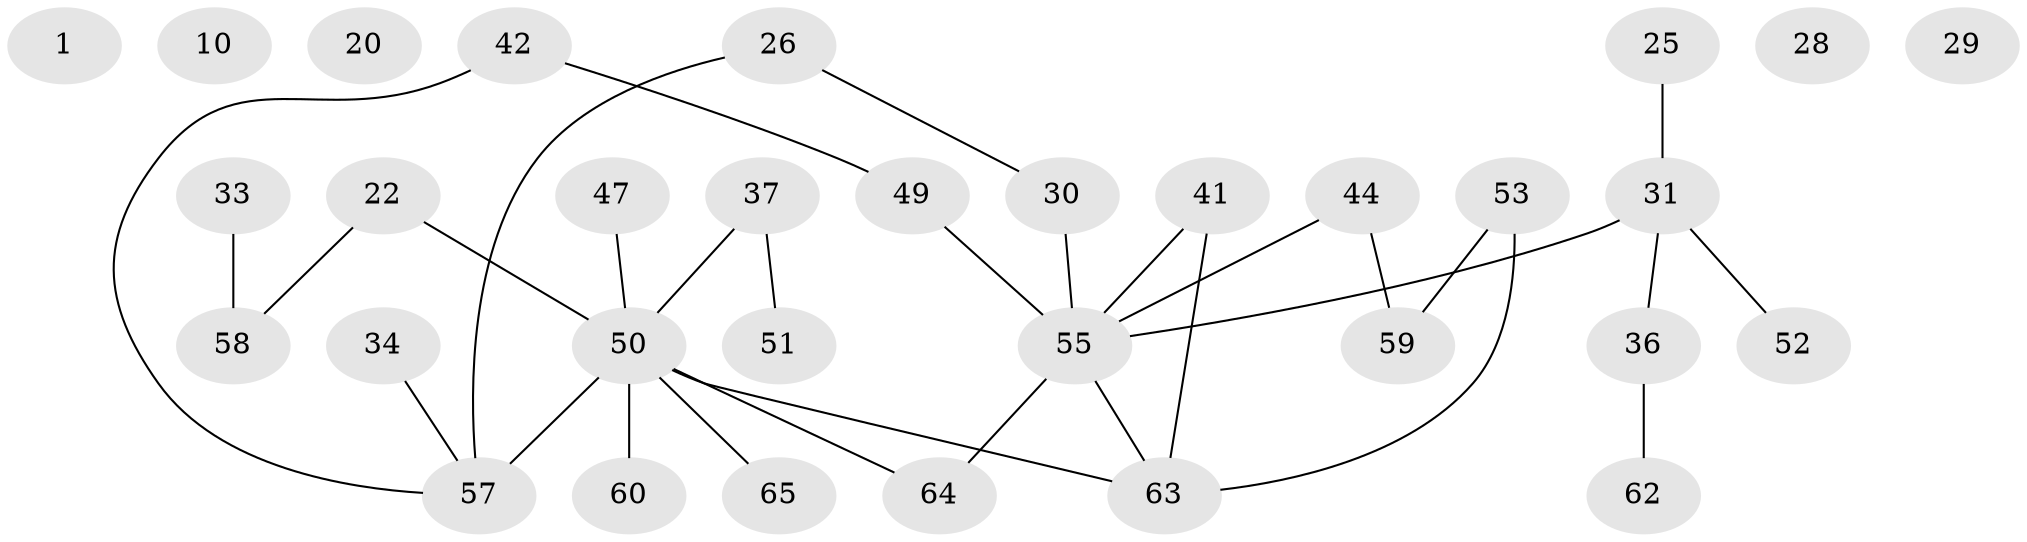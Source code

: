// original degree distribution, {0: 0.07692307692307693, 2: 0.4461538461538462, 3: 0.13846153846153847, 5: 0.03076923076923077, 4: 0.1076923076923077, 1: 0.2}
// Generated by graph-tools (version 1.1) at 2025/40/03/09/25 04:40:53]
// undirected, 32 vertices, 31 edges
graph export_dot {
graph [start="1"]
  node [color=gray90,style=filled];
  1;
  10;
  20;
  22;
  25;
  26;
  28;
  29;
  30;
  31;
  33;
  34;
  36;
  37;
  41 [super="+12"];
  42;
  44;
  47;
  49;
  50 [super="+19+48"];
  51;
  52;
  53;
  55 [super="+32+38"];
  57 [super="+21"];
  58;
  59 [super="+43"];
  60;
  62;
  63 [super="+39+56+61"];
  64 [super="+3+46+54"];
  65;
  22 -- 58;
  22 -- 50;
  25 -- 31;
  26 -- 30;
  26 -- 57;
  30 -- 55;
  31 -- 36;
  31 -- 52;
  31 -- 55;
  33 -- 58;
  34 -- 57;
  36 -- 62;
  37 -- 51;
  37 -- 50;
  41 -- 63;
  41 -- 55;
  42 -- 49;
  42 -- 57;
  44 -- 59;
  44 -- 55;
  47 -- 50;
  49 -- 55;
  50 -- 65;
  50 -- 57 [weight=2];
  50 -- 64 [weight=2];
  50 -- 60;
  50 -- 63;
  53 -- 59 [weight=2];
  53 -- 63;
  55 -- 64 [weight=2];
  55 -- 63;
}
